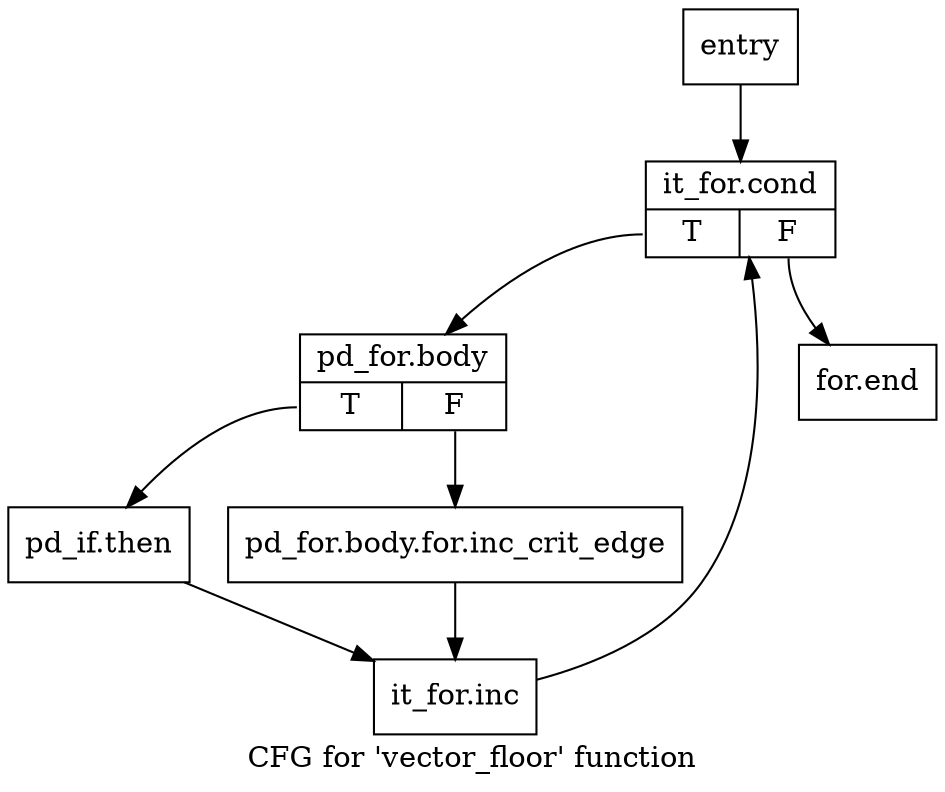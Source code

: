 digraph "CFG for 'vector_floor' function" {
	label="CFG for 'vector_floor' function";

	Node0x10977d0 [shape=record,label="{entry}"];
	Node0x10977d0 -> Node0x10b66e0;
	Node0x10b66e0 [shape=record,label="{it_for.cond|{<s0>T|<s1>F}}"];
	Node0x10b66e0:s0 -> Node0x10b6730;
	Node0x10b66e0:s1 -> Node0x10b6870;
	Node0x10b6730 [shape=record,label="{pd_for.body|{<s0>T|<s1>F}}"];
	Node0x10b6730:s0 -> Node0x10b67d0;
	Node0x10b6730:s1 -> Node0x10b6780;
	Node0x10b6780 [shape=record,label="{pd_for.body.for.inc_crit_edge}"];
	Node0x10b6780 -> Node0x10b6820;
	Node0x10b67d0 [shape=record,label="{pd_if.then}"];
	Node0x10b67d0 -> Node0x10b6820;
	Node0x10b6820 [shape=record,label="{it_for.inc}"];
	Node0x10b6820 -> Node0x10b66e0;
	Node0x10b6870 [shape=record,label="{for.end}"];
}
